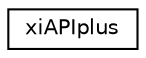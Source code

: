 digraph "Graphical Class Hierarchy"
{
  edge [fontname="Helvetica",fontsize="10",labelfontname="Helvetica",labelfontsize="10"];
  node [fontname="Helvetica",fontsize="10",shape=record];
  rankdir="LR";
  Node0 [label="xiAPIplus",height=0.2,width=0.4,color="black", fillcolor="white", style="filled",URL="$classxi_a_p_iplus.html"];
}
